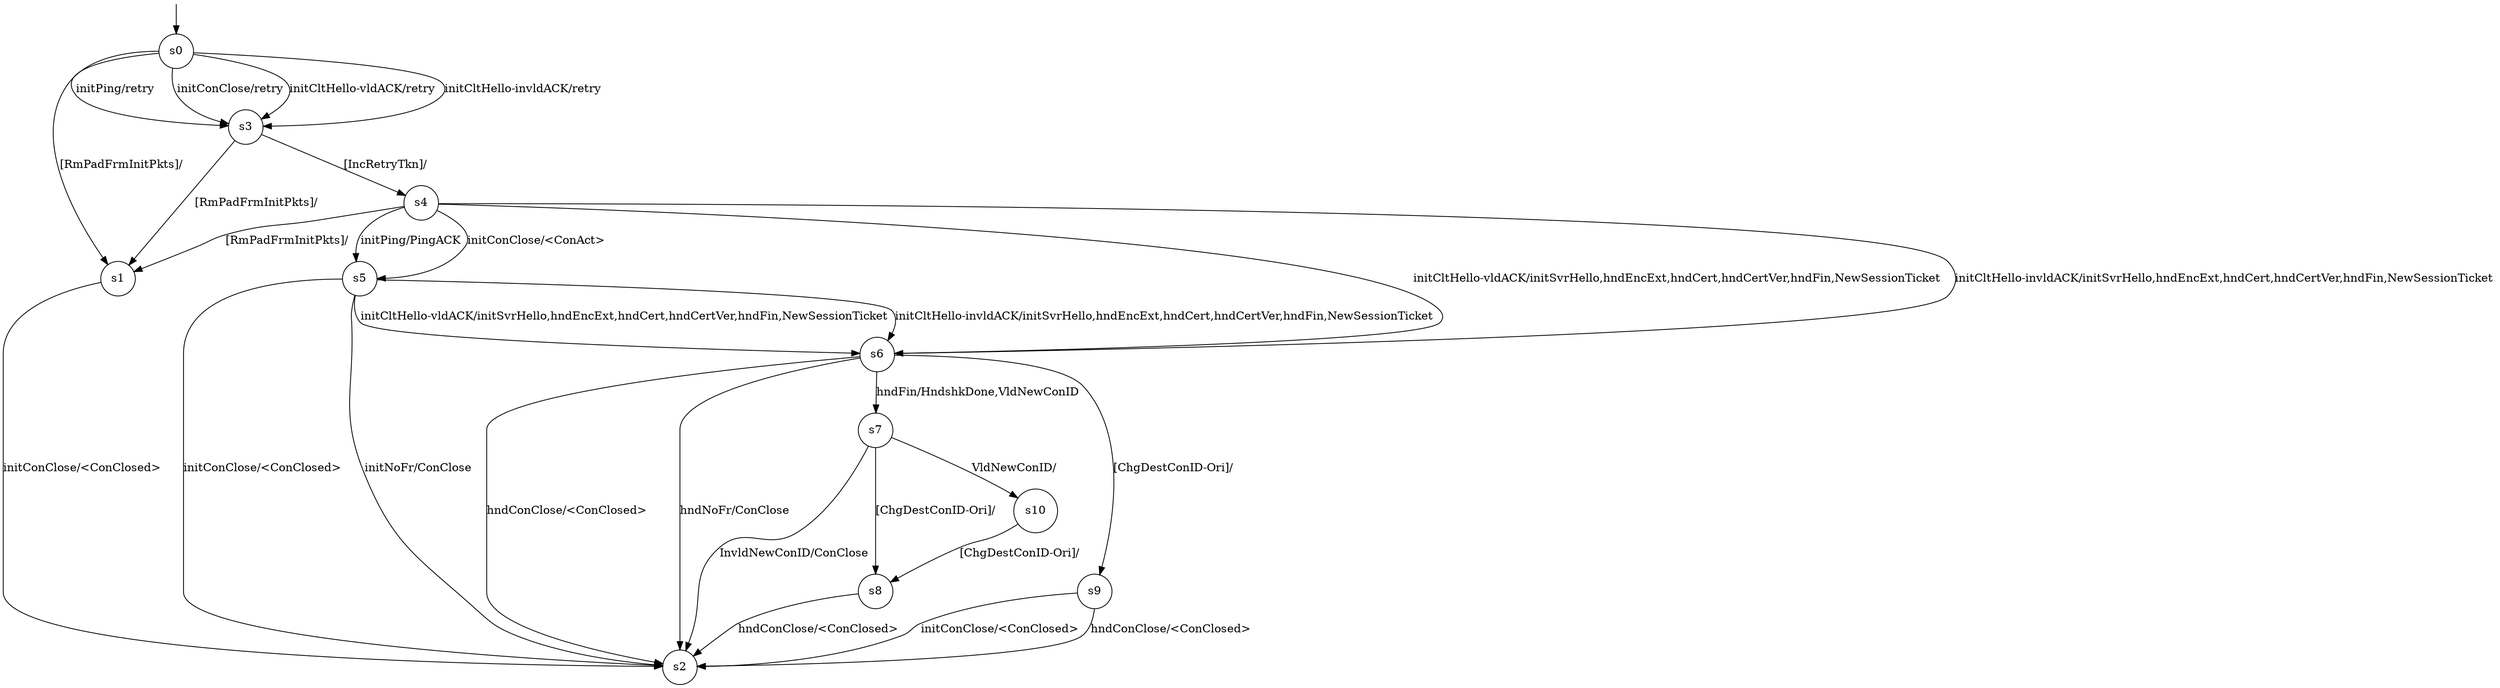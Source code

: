 digraph g {

s0 [shape="circle" label="s0"];
s1 [shape="circle" label="s1"];
s2 [shape="circle" label="s2"];
s3 [shape="circle" label="s3"];
s4 [shape="circle" label="s4"];
s5 [shape="circle" label="s5"];
s6 [shape="circle" label="s6"];
s7 [shape="circle" label="s7"];
s8 [shape="circle" label="s8"];
s9 [shape="circle" label="s9"];
s10 [shape="circle" label="s10"];
s0 -> s3 [label="initPing/retry "];
s0 -> s3 [label="initConClose/retry "];
s0 -> s3 [label="initCltHello-vldACK/retry "];
s0 -> s3 [label="initCltHello-invldACK/retry "];
s0 -> s1 [label="[RmPadFrmInitPkts]/ "];
s1 -> s2 [label="initConClose/<ConClosed> "];
s3 -> s1 [label="[RmPadFrmInitPkts]/ "];
s3 -> s4 [label="[IncRetryTkn]/ "];
s4 -> s5 [label="initPing/PingACK "];
s4 -> s5 [label="initConClose/<ConAct> "];
s4 -> s6 [label="initCltHello-vldACK/initSvrHello,hndEncExt,hndCert,hndCertVer,hndFin,NewSessionTicket "];
s4 -> s6 [label="initCltHello-invldACK/initSvrHello,hndEncExt,hndCert,hndCertVer,hndFin,NewSessionTicket "];
s4 -> s1 [label="[RmPadFrmInitPkts]/ "];
s5 -> s2 [label="initConClose/<ConClosed> "];
s5 -> s6 [label="initCltHello-vldACK/initSvrHello,hndEncExt,hndCert,hndCertVer,hndFin,NewSessionTicket "];
s5 -> s6 [label="initCltHello-invldACK/initSvrHello,hndEncExt,hndCert,hndCertVer,hndFin,NewSessionTicket "];
s5 -> s2 [label="initNoFr/ConClose "];
s6 -> s7 [label="hndFin/HndshkDone,VldNewConID "];
s6 -> s2 [label="hndConClose/<ConClosed> "];
s6 -> s2 [label="hndNoFr/ConClose "];
s6 -> s9 [label="[ChgDestConID-Ori]/ "];
s7 -> s10 [label="VldNewConID/ "];
s7 -> s2 [label="InvldNewConID/ConClose "];
s7 -> s8 [label="[ChgDestConID-Ori]/ "];
s8 -> s2 [label="hndConClose/<ConClosed> "];
s9 -> s2 [label="initConClose/<ConClosed> "];
s9 -> s2 [label="hndConClose/<ConClosed> "];
s10 -> s8 [label="[ChgDestConID-Ori]/ "];

__start0 [label="" shape="none" width="0" height="0"];
__start0 -> s0;

}
